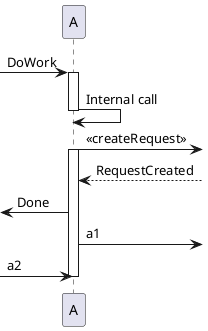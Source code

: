 {
  "sha1": "8552uw70ho7bepvdpdy46ineonerndm",
  "insertion": {
    "when": "2024-05-30T20:48:21.338Z",
    "user": "plantuml@gmail.com"
  }
}
@startuml
'skin BlueModern
[-> A: DoWork
activate A
A -> A: Internal call
deactivate A

A ->] : << createRequest >>
activate A

A<--] : RequestCreated
[<- A: Done

A->] : a1
[-> A : a2

deactivate A
@enduml
